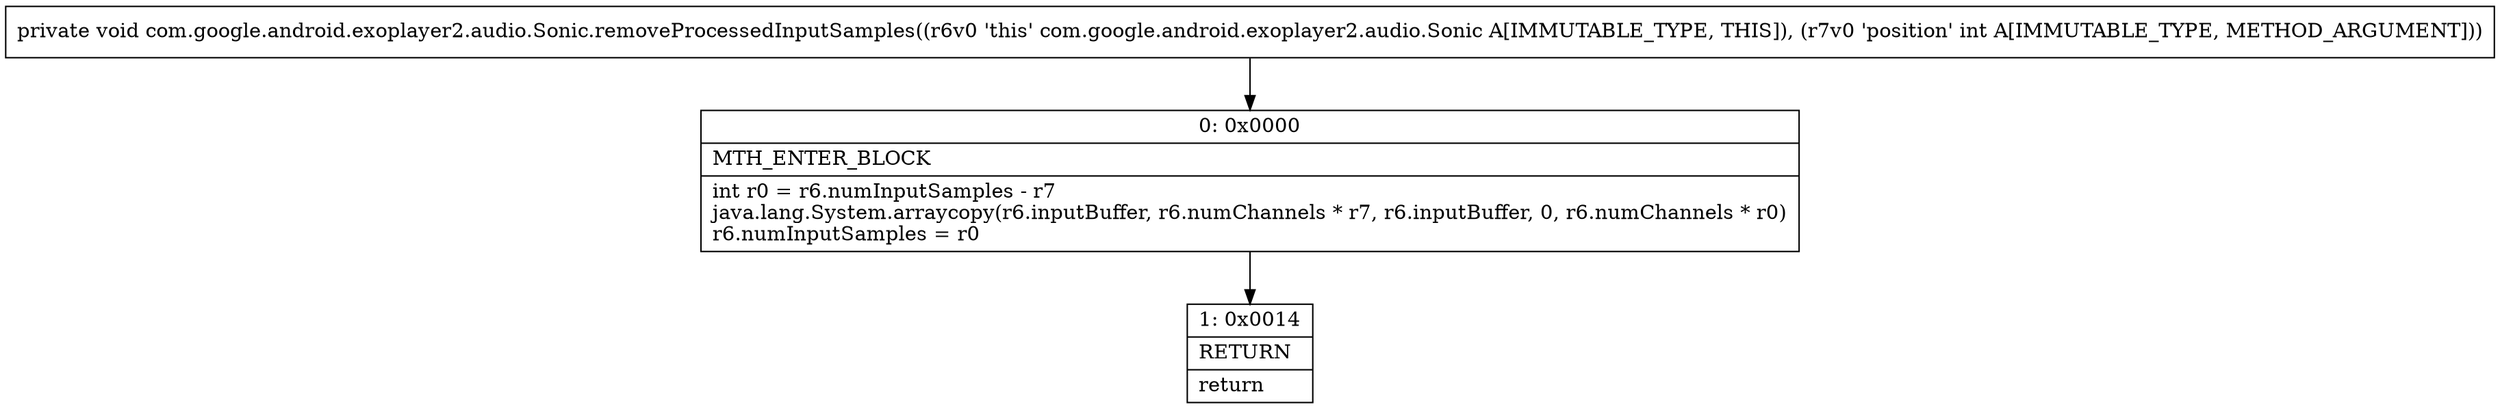 digraph "CFG forcom.google.android.exoplayer2.audio.Sonic.removeProcessedInputSamples(I)V" {
Node_0 [shape=record,label="{0\:\ 0x0000|MTH_ENTER_BLOCK\l|int r0 = r6.numInputSamples \- r7\ljava.lang.System.arraycopy(r6.inputBuffer, r6.numChannels * r7, r6.inputBuffer, 0, r6.numChannels * r0)\lr6.numInputSamples = r0\l}"];
Node_1 [shape=record,label="{1\:\ 0x0014|RETURN\l|return\l}"];
MethodNode[shape=record,label="{private void com.google.android.exoplayer2.audio.Sonic.removeProcessedInputSamples((r6v0 'this' com.google.android.exoplayer2.audio.Sonic A[IMMUTABLE_TYPE, THIS]), (r7v0 'position' int A[IMMUTABLE_TYPE, METHOD_ARGUMENT])) }"];
MethodNode -> Node_0;
Node_0 -> Node_1;
}

